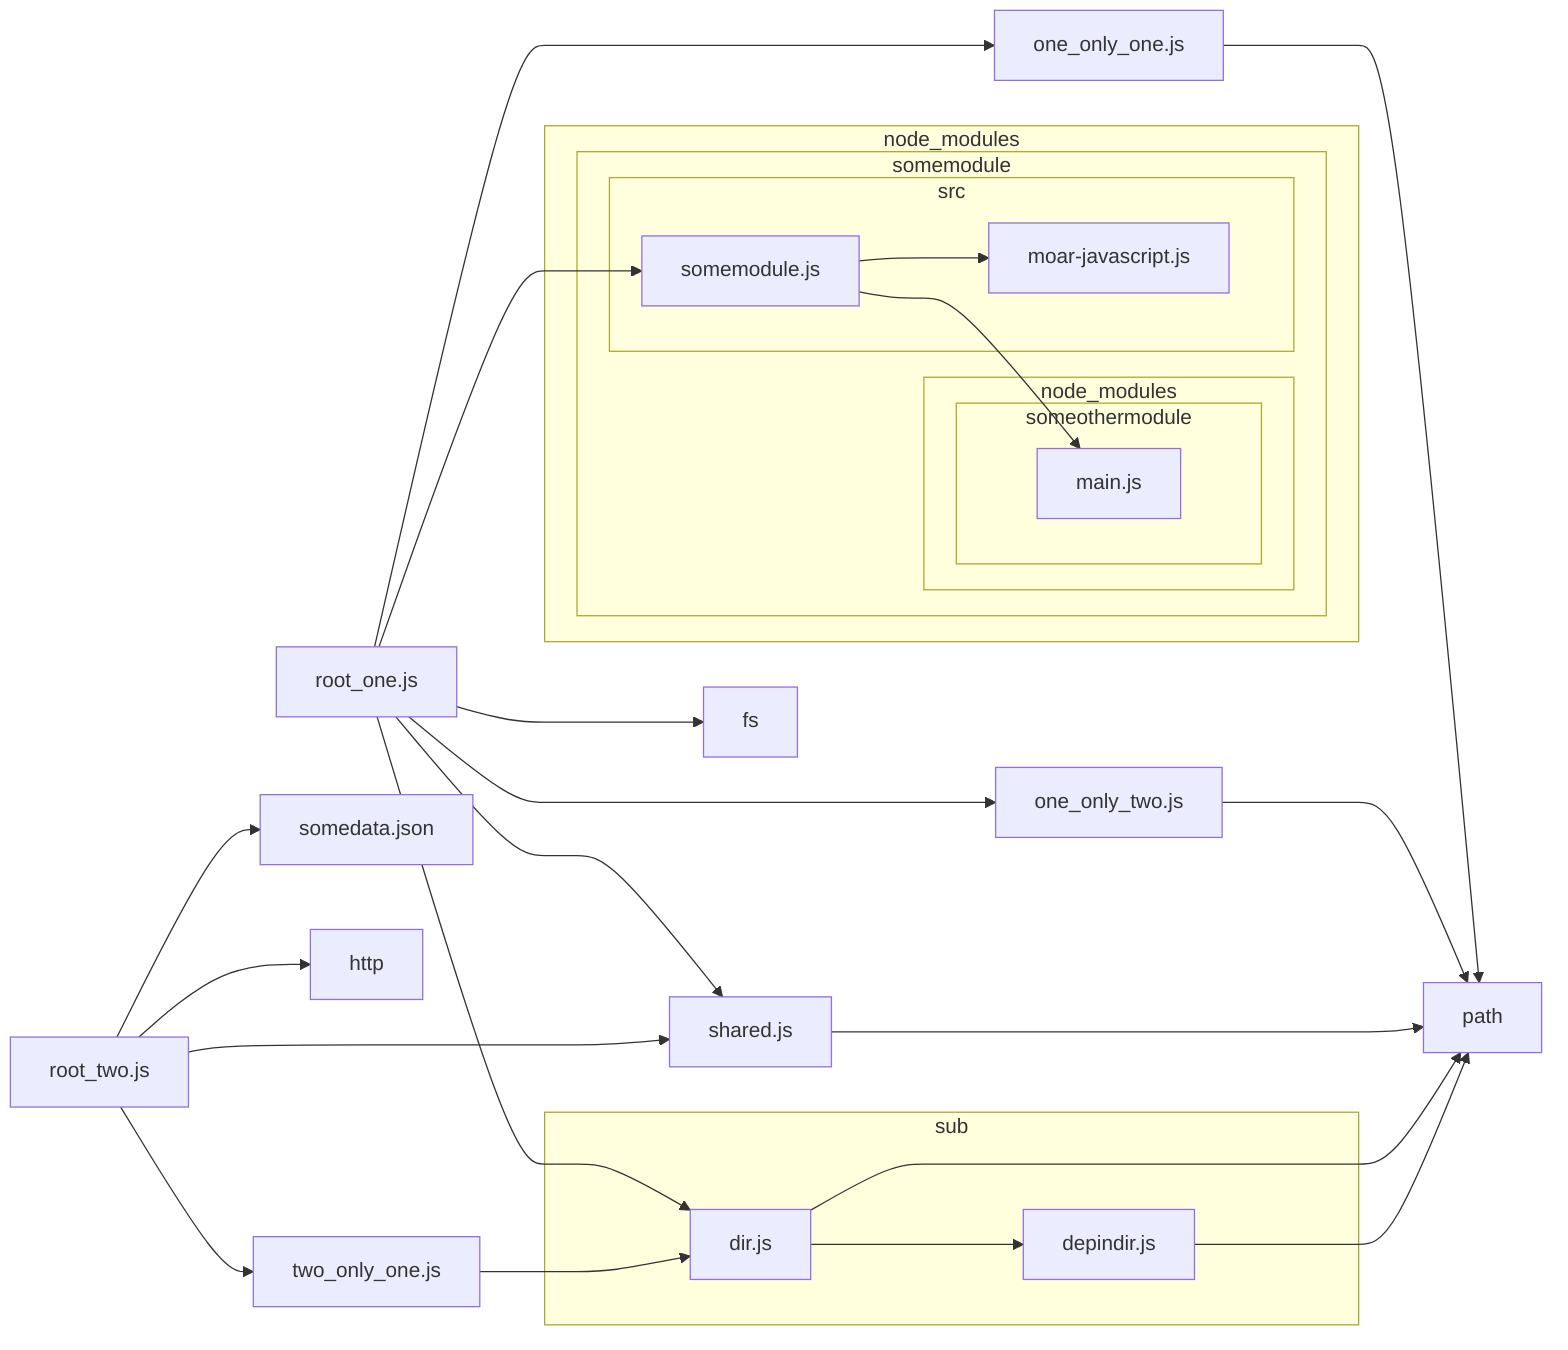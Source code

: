 flowchart LR

subgraph node_modules["node_modules"]
  subgraph node_modules_somemodule["somemodule"]
    subgraph node_modules_somemodule_node_modules["node_modules"]
      subgraph node_modules_somemodule_node_modules_someothermodule["someothermodule"]
        node_modules_somemodule_node_modules_someothermodule_main_js["main.js"]
      end
    end
    subgraph node_modules_somemodule_src["src"]
      node_modules_somemodule_src_moar-javascript_js["moar-javascript.js"]
      node_modules_somemodule_src_somemodule_js["somemodule.js"]
    end
  end
end
one_only_one_js["one_only_one.js"]
path["path"]
one_only_two_js["one_only_two.js"]
root_one_js["root_one.js"]
fs["fs"]
shared_js["shared.js"]
subgraph sub["sub"]
  sub_dir_js["dir.js"]
  sub_depindir_js["depindir.js"]
end
root_two_js["root_two.js"]
somedata_json["somedata.json"]
http["http"]
two_only_one_js["two_only_one.js"]
node_modules_somemodule_src_somemodule_js --> node_modules_somemodule_src_moar-javascript_js
node_modules_somemodule_src_somemodule_js --> node_modules_somemodule_node_modules_someothermodule_main_js
one_only_one_js --> path
one_only_two_js --> path
root_one_js --> one_only_one_js
root_one_js --> one_only_two_js
root_one_js --> shared_js
root_one_js --> sub_dir_js
root_one_js --> fs
root_one_js --> node_modules_somemodule_src_somemodule_js
shared_js --> path
sub_dir_js --> sub_depindir_js
sub_dir_js --> path
sub_depindir_js --> path
root_two_js --> shared_js
root_two_js --> somedata_json
root_two_js --> two_only_one_js
root_two_js --> http
two_only_one_js --> sub_dir_js